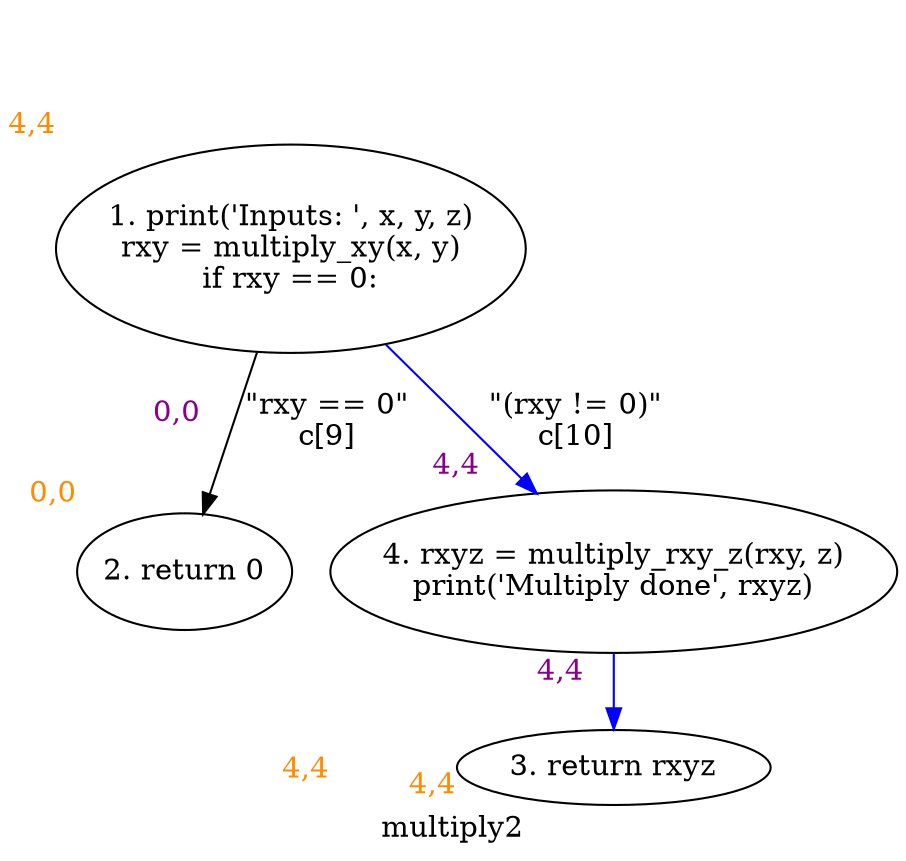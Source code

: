 digraph clustermultiply2 {
	graph [bb="0,0,398.71,358.55",
		label=multiply2,
		lheight=0.22,
		lp="199.35,11.875",
		lwidth=0.71,
		xlabel=<<br></br><br></br><br></br><font color='darkorange'>-1,-1</font>>
	];
	node [label="\N",
		xlabel=<<br></br><br></br><br></br><font color='darkorange'>-1,-1</font>>
	];
	1	[height=1.3946,
		label="1. print('Inputs: ', x, y, z)
rxy = multiply_xy(x, y)
if rxy == 0:",
		pos="119.78,292.59",
		width=2.8481,
		xlabel=<<br></br><br></br><br></br><font color='darkorange'>4,4</font>>,
		xlp="8.625,350.67"];
	2	[height=0.77585,
		label="2. return 0",
		pos="77.782,135.82",
		width=1.3602,
		xlabel=<<br></br><br></br><br></br><font color='darkorange'>0,0</font>>,
		xlp="20.189,171.62"];
	1 -> 2	[label="\"rxy == 0\"\nc[9]",
		label_bgcolor=white,
		lp="132.16,208.63",
		pos="e,85.121,163.87 106.49,242.62 100.56,220.75 93.671,195.37 88.129,174.95",
		xlabel=<<font color='darkmagenta'><br/>  0,0   <br/></font>>,
		xlp="77.836,211.22"];
	4	[height=1.0852,
		label="4. rxyz = multiply_rxy_z(rxy, z)
print('Multiply done', rxyz)",
		pos="271.78,135.82",
		width=3.5257,
		xlabel=<<br></br><br></br><br></br><font color='darkorange'>4,4</font>>,
		xlp="136.23,182.76"];
	1 -> 4	[color=blue,
		label="\"(rxy != 0)\"\nc[10]",
		label_bgcolor=white,
		lp="246.78,208.63",
		pos="e,235.6,173.66 163.75,246.82 183.87,226.33 207.66,202.1 227.79,181.61",
		xlabel=<<font color='darkmagenta'><br/>  4,4   <br/></font>>,
		xlp="181.63,218.16"];
	3	[height=0.5,
		label="3. return rxyz
",
		pos="271.78,41.75",
		width=1.6679,
		xlabel=<<br></br><br></br><br></br><font color='darkorange'>4,4</font>>,
		xlp="203.11,67.625"];
	4 -> 3	[color=blue,
		label_bgcolor=white,
		pos="e,271.78,60.067 271.78,96.306 271.78,87.929 271.78,79.211 271.78,71.301",
		xlabel=<<font color='darkmagenta'><br/>  4,4   <br/></font>>,
		xlp="253.78,86.016"];
}
